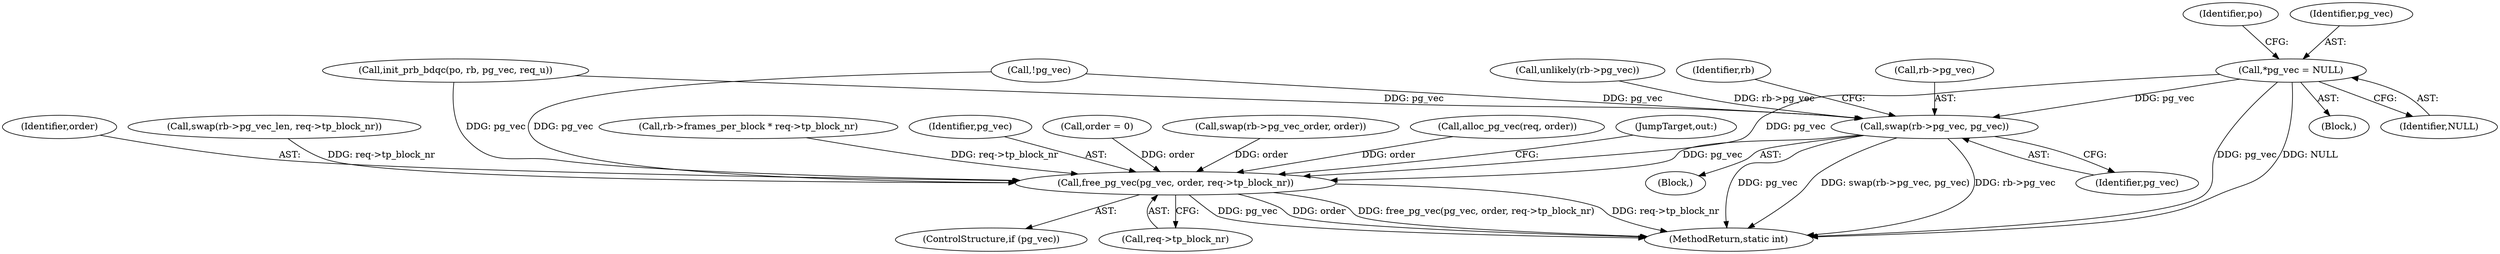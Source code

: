digraph "0_linux_84ac7260236a49c79eede91617700174c2c19b0c@pointer" {
"1000114" [label="(Call,*pg_vec = NULL)"];
"1000453" [label="(Call,swap(rb->pg_vec, pg_vec))"];
"1000576" [label="(Call,free_pg_vec(pg_vec, order, req->tp_block_nr))"];
"1000587" [label="(MethodReturn,static int)"];
"1000373" [label="(Call,init_prb_bdqc(po, rb, pg_vec, req_u))"];
"1000212" [label="(Call,unlikely(rb->pg_vec))"];
"1000460" [label="(Identifier,rb)"];
"1000333" [label="(Call,rb->frames_per_block * req->tp_block_nr)"];
"1000112" [label="(Block,)"];
"1000119" [label="(Identifier,po)"];
"1000116" [label="(Identifier,NULL)"];
"1000361" [label="(Call,!pg_vec)"];
"1000577" [label="(Identifier,pg_vec)"];
"1000124" [label="(Call,order = 0)"];
"1000576" [label="(Call,free_pg_vec(pg_vec, order, req->tp_block_nr))"];
"1000484" [label="(Call,swap(rb->pg_vec_order, order))"];
"1000454" [label="(Call,rb->pg_vec)"];
"1000356" [label="(Call,alloc_pg_vec(req, order))"];
"1000579" [label="(Call,req->tp_block_nr)"];
"1000115" [label="(Identifier,pg_vec)"];
"1000453" [label="(Call,swap(rb->pg_vec, pg_vec))"];
"1000574" [label="(ControlStructure,if (pg_vec))"];
"1000457" [label="(Identifier,pg_vec)"];
"1000582" [label="(JumpTarget,out:)"];
"1000444" [label="(Block,)"];
"1000114" [label="(Call,*pg_vec = NULL)"];
"1000578" [label="(Identifier,order)"];
"1000489" [label="(Call,swap(rb->pg_vec_len, req->tp_block_nr))"];
"1000114" -> "1000112"  [label="AST: "];
"1000114" -> "1000116"  [label="CFG: "];
"1000115" -> "1000114"  [label="AST: "];
"1000116" -> "1000114"  [label="AST: "];
"1000119" -> "1000114"  [label="CFG: "];
"1000114" -> "1000587"  [label="DDG: pg_vec"];
"1000114" -> "1000587"  [label="DDG: NULL"];
"1000114" -> "1000453"  [label="DDG: pg_vec"];
"1000114" -> "1000576"  [label="DDG: pg_vec"];
"1000453" -> "1000444"  [label="AST: "];
"1000453" -> "1000457"  [label="CFG: "];
"1000454" -> "1000453"  [label="AST: "];
"1000457" -> "1000453"  [label="AST: "];
"1000460" -> "1000453"  [label="CFG: "];
"1000453" -> "1000587"  [label="DDG: pg_vec"];
"1000453" -> "1000587"  [label="DDG: swap(rb->pg_vec, pg_vec)"];
"1000453" -> "1000587"  [label="DDG: rb->pg_vec"];
"1000212" -> "1000453"  [label="DDG: rb->pg_vec"];
"1000373" -> "1000453"  [label="DDG: pg_vec"];
"1000361" -> "1000453"  [label="DDG: pg_vec"];
"1000453" -> "1000576"  [label="DDG: pg_vec"];
"1000576" -> "1000574"  [label="AST: "];
"1000576" -> "1000579"  [label="CFG: "];
"1000577" -> "1000576"  [label="AST: "];
"1000578" -> "1000576"  [label="AST: "];
"1000579" -> "1000576"  [label="AST: "];
"1000582" -> "1000576"  [label="CFG: "];
"1000576" -> "1000587"  [label="DDG: req->tp_block_nr"];
"1000576" -> "1000587"  [label="DDG: pg_vec"];
"1000576" -> "1000587"  [label="DDG: order"];
"1000576" -> "1000587"  [label="DDG: free_pg_vec(pg_vec, order, req->tp_block_nr)"];
"1000373" -> "1000576"  [label="DDG: pg_vec"];
"1000361" -> "1000576"  [label="DDG: pg_vec"];
"1000124" -> "1000576"  [label="DDG: order"];
"1000484" -> "1000576"  [label="DDG: order"];
"1000356" -> "1000576"  [label="DDG: order"];
"1000489" -> "1000576"  [label="DDG: req->tp_block_nr"];
"1000333" -> "1000576"  [label="DDG: req->tp_block_nr"];
}
